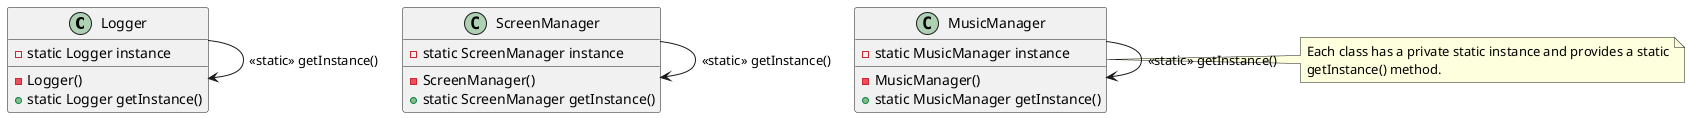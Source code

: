 @startuml SingletonPattern

class Logger {
    - static Logger instance
    - Logger()
    + static Logger getInstance()
}

class ScreenManager {
    - static ScreenManager instance
    - ScreenManager()
    + static ScreenManager getInstance()
}

class MusicManager {
    - static MusicManager instance
    - MusicManager()
    + static MusicManager getInstance()
}

Logger -> Logger : <<static>> getInstance()
ScreenManager -> ScreenManager : <<static>> getInstance()
MusicManager -> MusicManager : <<static>> getInstance()

note right: Each class has a private static instance and provides a static\ngetInstance() method.

@enduml
